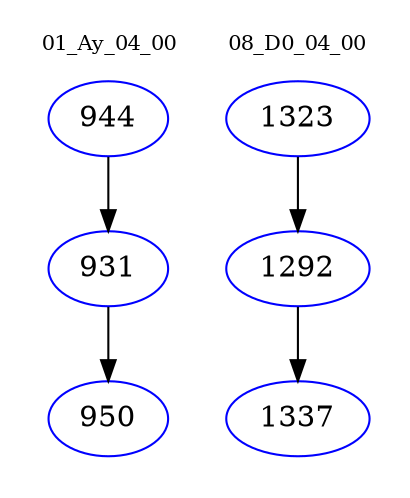 digraph{
subgraph cluster_0 {
color = white
label = "01_Ay_04_00";
fontsize=10;
T0_944 [label="944", color="blue"]
T0_944 -> T0_931 [color="black"]
T0_931 [label="931", color="blue"]
T0_931 -> T0_950 [color="black"]
T0_950 [label="950", color="blue"]
}
subgraph cluster_1 {
color = white
label = "08_D0_04_00";
fontsize=10;
T1_1323 [label="1323", color="blue"]
T1_1323 -> T1_1292 [color="black"]
T1_1292 [label="1292", color="blue"]
T1_1292 -> T1_1337 [color="black"]
T1_1337 [label="1337", color="blue"]
}
}
